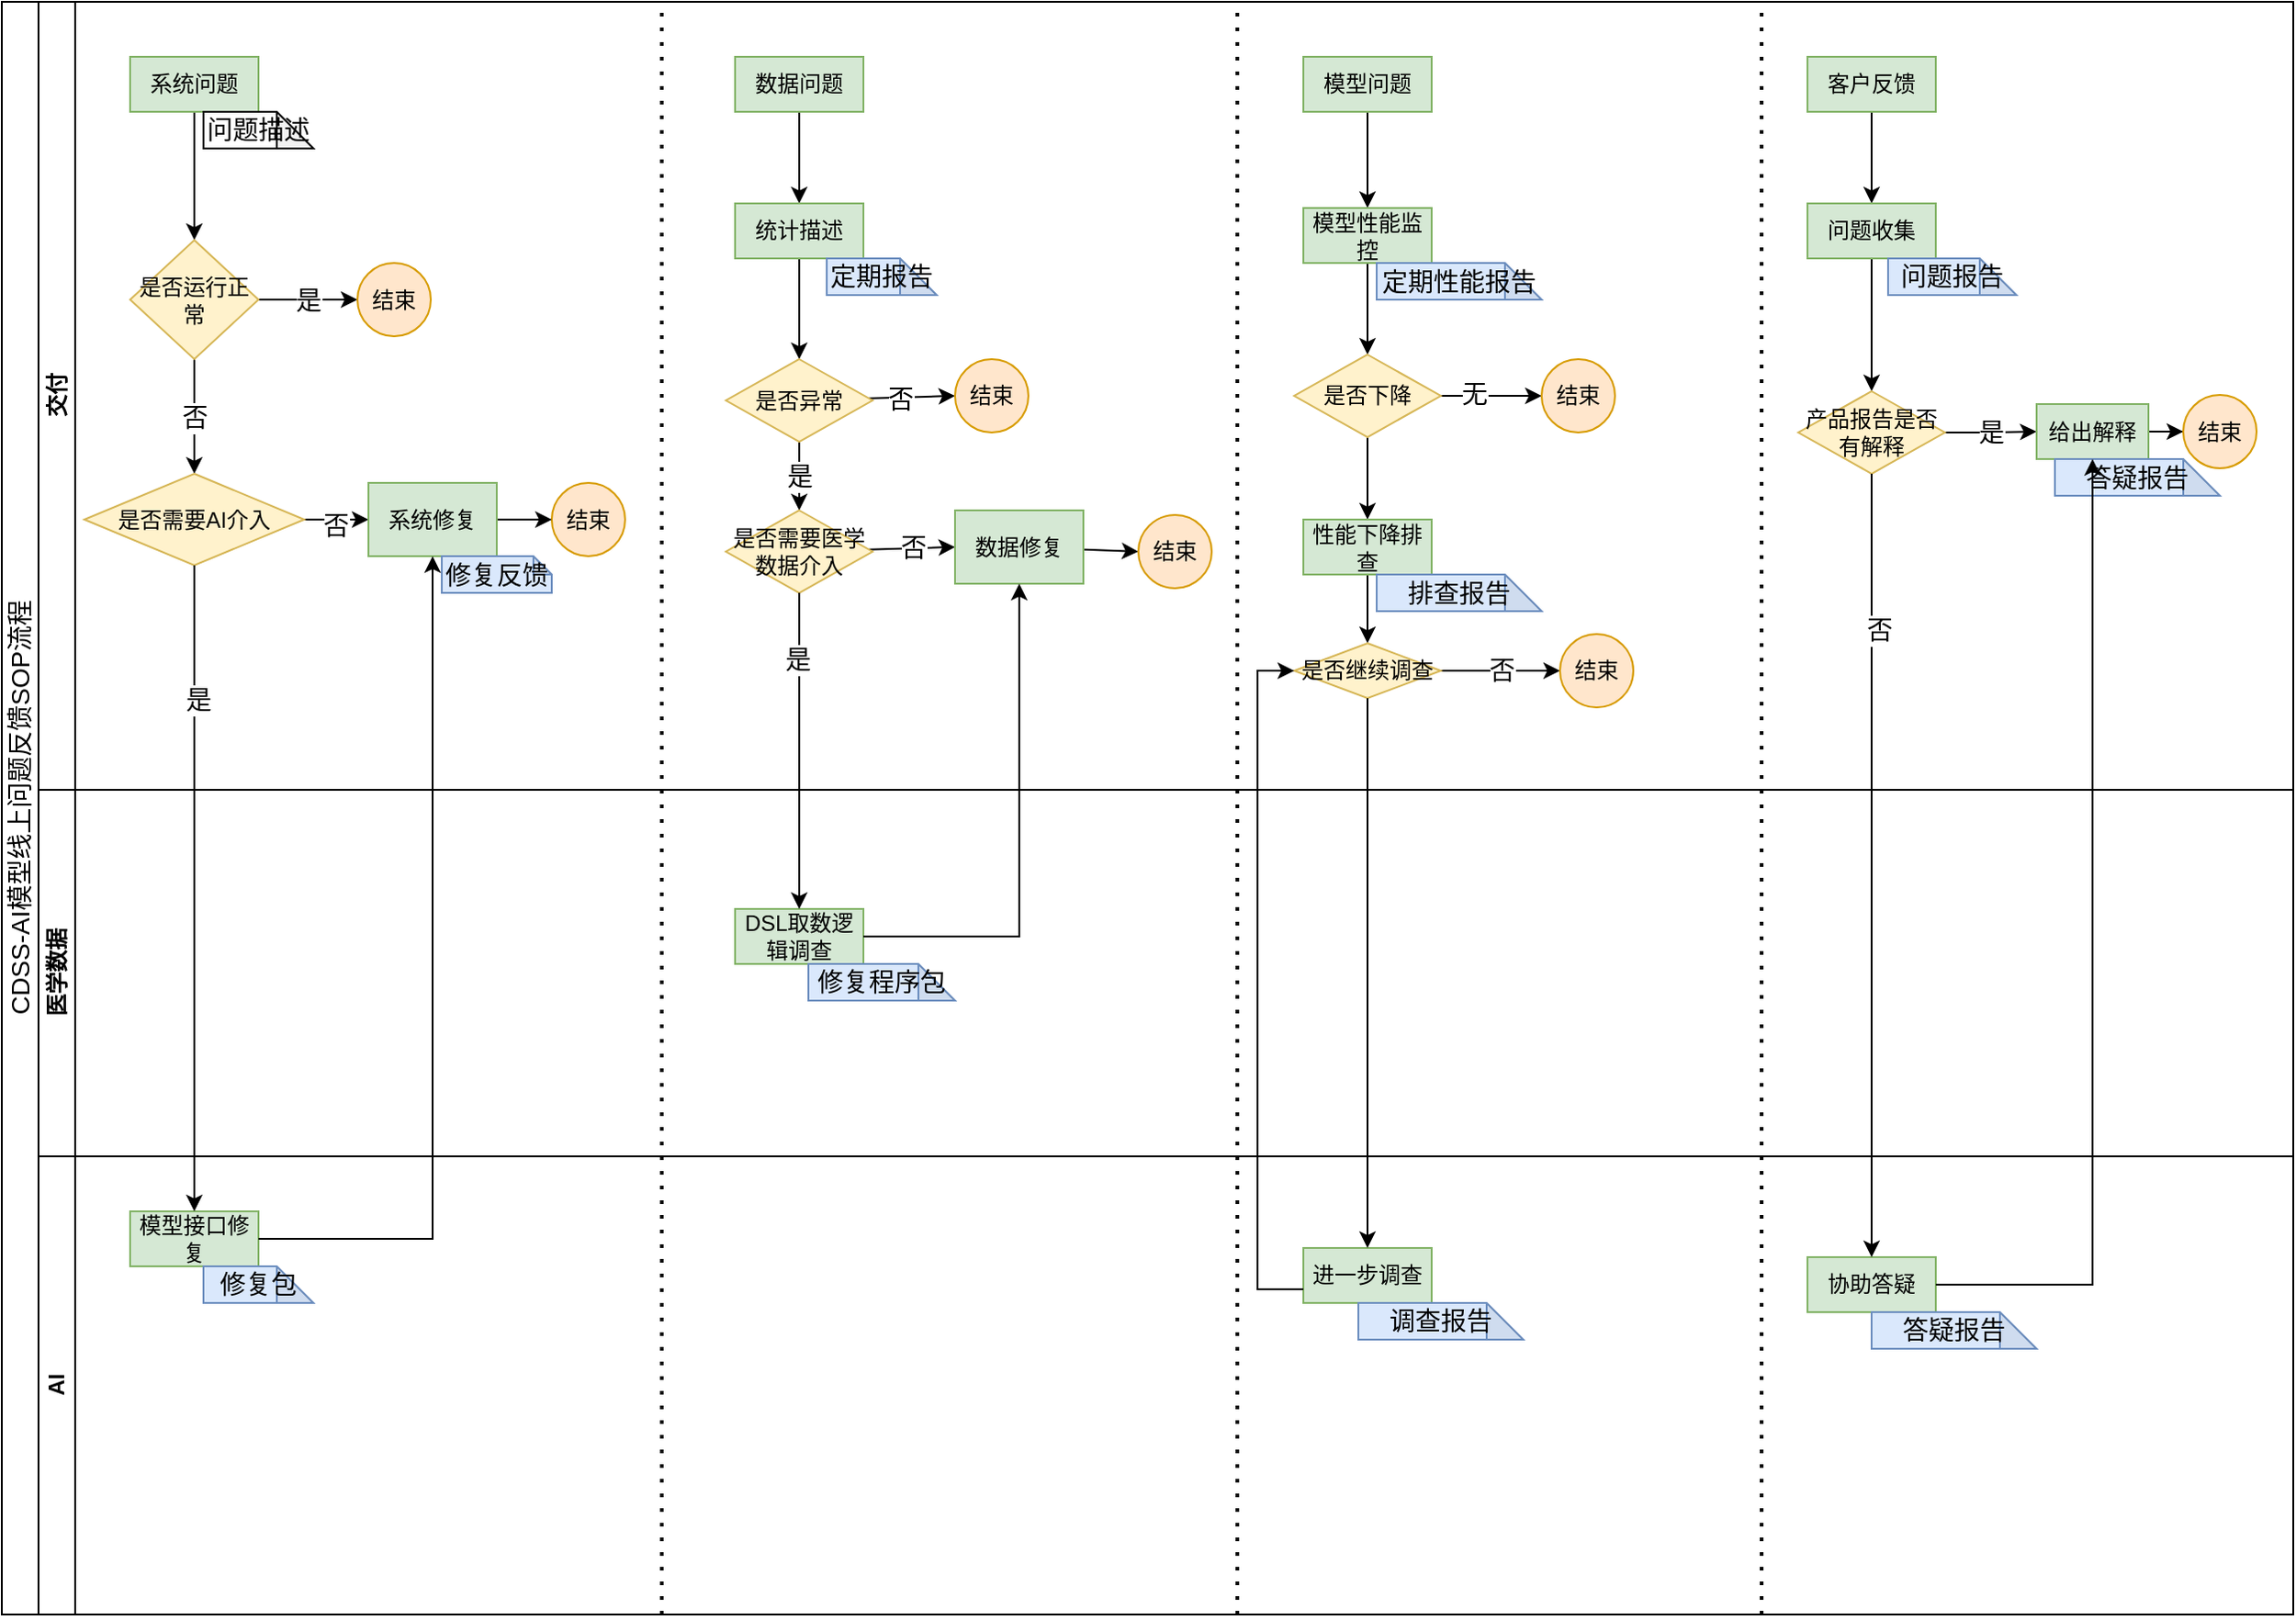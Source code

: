 <mxfile version="15.5.0" type="github">
  <diagram id="prtHgNgQTEPvFCAcTncT" name="Page-1">
    <mxGraphModel dx="1901" dy="1101" grid="1" gridSize="10" guides="1" tooltips="1" connect="1" arrows="1" fold="1" page="1" pageScale="1" pageWidth="827" pageHeight="1169" math="0" shadow="0">
      <root>
        <mxCell id="0" />
        <mxCell id="1" parent="0" />
        <mxCell id="dNxyNK7c78bLwvsdeMH5-19" value="&lt;span style=&quot;font-family: &amp;#34;arial&amp;#34; , sans-serif ; font-weight: 400&quot;&gt;&lt;font style=&quot;font-size: 14px&quot;&gt;CDSS-AI模型线上问题反馈SOP流程&lt;/font&gt;&lt;/span&gt;" style="swimlane;html=1;childLayout=stackLayout;resizeParent=1;resizeParentMax=0;horizontal=0;startSize=20;horizontalStack=0;" parent="1" vertex="1">
          <mxGeometry x="200" y="90" width="1250" height="880" as="geometry">
            <mxRectangle x="200" y="90" width="890" height="400" as="alternateBounds" />
          </mxGeometry>
        </mxCell>
        <mxCell id="dNxyNK7c78bLwvsdeMH5-20" value="交付" style="swimlane;html=1;startSize=20;horizontal=0;" parent="dNxyNK7c78bLwvsdeMH5-19" vertex="1">
          <mxGeometry x="20" width="1230" height="430" as="geometry">
            <mxRectangle x="20" width="1230" height="20" as="alternateBounds" />
          </mxGeometry>
        </mxCell>
        <mxCell id="ynxtPpoTQ_Jm71Z0IVjG-52" style="edgeStyle=orthogonalEdgeStyle;rounded=0;orthogonalLoop=1;jettySize=auto;html=1;fontSize=14;" edge="1" parent="dNxyNK7c78bLwvsdeMH5-20" source="ynxtPpoTQ_Jm71Z0IVjG-40" target="ynxtPpoTQ_Jm71Z0IVjG-48">
          <mxGeometry relative="1" as="geometry" />
        </mxCell>
        <mxCell id="ynxtPpoTQ_Jm71Z0IVjG-40" value="系统问题" style="rounded=0;whiteSpace=wrap;html=1;fontFamily=Helvetica;fontSize=12;align=center;fillColor=#d5e8d4;strokeColor=#82b366;" vertex="1" parent="dNxyNK7c78bLwvsdeMH5-20">
          <mxGeometry x="50" y="30" width="70" height="30" as="geometry" />
        </mxCell>
        <mxCell id="ynxtPpoTQ_Jm71Z0IVjG-75" style="edgeStyle=orthogonalEdgeStyle;rounded=0;orthogonalLoop=1;jettySize=auto;html=1;entryX=0;entryY=0.5;entryDx=0;entryDy=0;fontSize=14;" edge="1" parent="dNxyNK7c78bLwvsdeMH5-20" target="ynxtPpoTQ_Jm71Z0IVjG-74">
          <mxGeometry relative="1" as="geometry">
            <mxPoint x="120" y="135" as="sourcePoint" />
          </mxGeometry>
        </mxCell>
        <mxCell id="ynxtPpoTQ_Jm71Z0IVjG-53" value="是" style="edgeStyle=orthogonalEdgeStyle;rounded=0;orthogonalLoop=1;jettySize=auto;html=1;entryX=0;entryY=0.5;entryDx=0;entryDy=0;fontSize=14;" edge="1" parent="dNxyNK7c78bLwvsdeMH5-20" source="ynxtPpoTQ_Jm71Z0IVjG-48" target="ynxtPpoTQ_Jm71Z0IVjG-50">
          <mxGeometry relative="1" as="geometry" />
        </mxCell>
        <mxCell id="ynxtPpoTQ_Jm71Z0IVjG-87" value="否" style="edgeStyle=orthogonalEdgeStyle;rounded=0;orthogonalLoop=1;jettySize=auto;html=1;entryX=0.5;entryY=0;entryDx=0;entryDy=0;fontSize=14;" edge="1" parent="dNxyNK7c78bLwvsdeMH5-20" source="ynxtPpoTQ_Jm71Z0IVjG-48" target="ynxtPpoTQ_Jm71Z0IVjG-56">
          <mxGeometry relative="1" as="geometry" />
        </mxCell>
        <mxCell id="ynxtPpoTQ_Jm71Z0IVjG-48" value="是否运行正常" style="rhombus;whiteSpace=wrap;html=1;fontFamily=Helvetica;fontSize=12;align=center;fillColor=#fff2cc;strokeColor=#d6b656;" vertex="1" parent="dNxyNK7c78bLwvsdeMH5-20">
          <mxGeometry x="50" y="130" width="70" height="65" as="geometry" />
        </mxCell>
        <mxCell id="ynxtPpoTQ_Jm71Z0IVjG-50" value="结束" style="ellipse;whiteSpace=wrap;html=1;fillColor=#ffe6cc;strokeColor=#d79b00;" vertex="1" parent="dNxyNK7c78bLwvsdeMH5-20">
          <mxGeometry x="174" y="142.5" width="40" height="40" as="geometry" />
        </mxCell>
        <mxCell id="ynxtPpoTQ_Jm71Z0IVjG-67" style="edgeStyle=orthogonalEdgeStyle;rounded=0;orthogonalLoop=1;jettySize=auto;html=1;entryX=0;entryY=0.5;entryDx=0;entryDy=0;fontSize=14;" edge="1" parent="dNxyNK7c78bLwvsdeMH5-20" source="ynxtPpoTQ_Jm71Z0IVjG-56" target="ynxtPpoTQ_Jm71Z0IVjG-66">
          <mxGeometry relative="1" as="geometry" />
        </mxCell>
        <mxCell id="ynxtPpoTQ_Jm71Z0IVjG-91" value="否" style="edgeLabel;html=1;align=center;verticalAlign=middle;resizable=0;points=[];fontSize=14;" vertex="1" connectable="0" parent="ynxtPpoTQ_Jm71Z0IVjG-67">
          <mxGeometry x="0.2" y="-2" relative="1" as="geometry">
            <mxPoint y="1" as="offset" />
          </mxGeometry>
        </mxCell>
        <mxCell id="ynxtPpoTQ_Jm71Z0IVjG-56" value="是否需要AI介入" style="rhombus;whiteSpace=wrap;html=1;fontFamily=Helvetica;fontSize=12;align=center;fillColor=#fff2cc;strokeColor=#d6b656;" vertex="1" parent="dNxyNK7c78bLwvsdeMH5-20">
          <mxGeometry x="25" y="257.5" width="120" height="50" as="geometry" />
        </mxCell>
        <mxCell id="ynxtPpoTQ_Jm71Z0IVjG-61" value="结束" style="ellipse;whiteSpace=wrap;html=1;fillColor=#ffe6cc;strokeColor=#d79b00;" vertex="1" parent="dNxyNK7c78bLwvsdeMH5-20">
          <mxGeometry x="280" y="262.5" width="40" height="40" as="geometry" />
        </mxCell>
        <mxCell id="ynxtPpoTQ_Jm71Z0IVjG-68" style="edgeStyle=orthogonalEdgeStyle;rounded=0;orthogonalLoop=1;jettySize=auto;html=1;fontSize=14;" edge="1" parent="dNxyNK7c78bLwvsdeMH5-20" source="ynxtPpoTQ_Jm71Z0IVjG-66" target="ynxtPpoTQ_Jm71Z0IVjG-61">
          <mxGeometry relative="1" as="geometry" />
        </mxCell>
        <mxCell id="ynxtPpoTQ_Jm71Z0IVjG-66" value="系统修复" style="rounded=0;whiteSpace=wrap;html=1;fontFamily=Helvetica;fontSize=12;align=center;fillColor=#d5e8d4;strokeColor=#82b366;" vertex="1" parent="dNxyNK7c78bLwvsdeMH5-20">
          <mxGeometry x="180" y="262.5" width="70" height="40" as="geometry" />
        </mxCell>
        <mxCell id="ynxtPpoTQ_Jm71Z0IVjG-71" value="问题描述" style="shape=note;whiteSpace=wrap;html=1;backgroundOutline=1;darkOpacity=0.05;fontSize=14;" vertex="1" parent="dNxyNK7c78bLwvsdeMH5-20">
          <mxGeometry x="90" y="60" width="60" height="20" as="geometry" />
        </mxCell>
        <mxCell id="ynxtPpoTQ_Jm71Z0IVjG-73" value="修复反馈" style="shape=note;whiteSpace=wrap;html=1;backgroundOutline=1;darkOpacity=0.05;fontSize=14;size=10;fillColor=#dae8fc;strokeColor=#6c8ebf;" vertex="1" parent="dNxyNK7c78bLwvsdeMH5-20">
          <mxGeometry x="220" y="302.5" width="60" height="20" as="geometry" />
        </mxCell>
        <mxCell id="ynxtPpoTQ_Jm71Z0IVjG-78" style="edgeStyle=orthogonalEdgeStyle;rounded=0;orthogonalLoop=1;jettySize=auto;html=1;entryX=0;entryY=0.5;entryDx=0;entryDy=0;fontSize=14;" edge="1" parent="dNxyNK7c78bLwvsdeMH5-20" target="ynxtPpoTQ_Jm71Z0IVjG-77">
          <mxGeometry relative="1" as="geometry">
            <mxPoint x="250" y="135" as="sourcePoint" />
          </mxGeometry>
        </mxCell>
        <mxCell id="ynxtPpoTQ_Jm71Z0IVjG-98" style="edgeStyle=none;rounded=0;orthogonalLoop=1;jettySize=auto;html=1;exitX=0.5;exitY=1;exitDx=0;exitDy=0;fontSize=14;" edge="1" parent="dNxyNK7c78bLwvsdeMH5-20" source="ynxtPpoTQ_Jm71Z0IVjG-93" target="ynxtPpoTQ_Jm71Z0IVjG-96">
          <mxGeometry relative="1" as="geometry" />
        </mxCell>
        <mxCell id="ynxtPpoTQ_Jm71Z0IVjG-93" value="数据问题" style="rounded=0;whiteSpace=wrap;html=1;fontFamily=Helvetica;fontSize=12;align=center;fillColor=#d5e8d4;strokeColor=#82b366;" vertex="1" parent="dNxyNK7c78bLwvsdeMH5-20">
          <mxGeometry x="380" y="30" width="70" height="30" as="geometry" />
        </mxCell>
        <mxCell id="ynxtPpoTQ_Jm71Z0IVjG-94" value="" style="endArrow=none;dashed=1;html=1;dashPattern=1 3;strokeWidth=2;rounded=0;fontSize=14;" edge="1" parent="dNxyNK7c78bLwvsdeMH5-20">
          <mxGeometry width="50" height="50" relative="1" as="geometry">
            <mxPoint x="340" y="880" as="sourcePoint" />
            <mxPoint x="340" as="targetPoint" />
          </mxGeometry>
        </mxCell>
        <mxCell id="ynxtPpoTQ_Jm71Z0IVjG-99" style="edgeStyle=none;rounded=0;orthogonalLoop=1;jettySize=auto;html=1;fontSize=14;" edge="1" parent="dNxyNK7c78bLwvsdeMH5-20" source="ynxtPpoTQ_Jm71Z0IVjG-96" target="ynxtPpoTQ_Jm71Z0IVjG-85">
          <mxGeometry relative="1" as="geometry" />
        </mxCell>
        <mxCell id="ynxtPpoTQ_Jm71Z0IVjG-96" value="统计描述" style="rounded=0;whiteSpace=wrap;html=1;fontFamily=Helvetica;fontSize=12;align=center;fillColor=#d5e8d4;strokeColor=#82b366;" vertex="1" parent="dNxyNK7c78bLwvsdeMH5-20">
          <mxGeometry x="380" y="110" width="70" height="30" as="geometry" />
        </mxCell>
        <mxCell id="ynxtPpoTQ_Jm71Z0IVjG-97" value="定期报告" style="shape=note;whiteSpace=wrap;html=1;backgroundOutline=1;darkOpacity=0.05;fontSize=14;fillColor=#dae8fc;strokeColor=#6c8ebf;" vertex="1" parent="dNxyNK7c78bLwvsdeMH5-20">
          <mxGeometry x="430" y="140" width="60" height="20" as="geometry" />
        </mxCell>
        <mxCell id="ynxtPpoTQ_Jm71Z0IVjG-102" style="edgeStyle=none;rounded=0;orthogonalLoop=1;jettySize=auto;html=1;entryX=0;entryY=0.5;entryDx=0;entryDy=0;fontSize=14;" edge="1" parent="dNxyNK7c78bLwvsdeMH5-20" source="ynxtPpoTQ_Jm71Z0IVjG-85" target="ynxtPpoTQ_Jm71Z0IVjG-101">
          <mxGeometry relative="1" as="geometry" />
        </mxCell>
        <mxCell id="ynxtPpoTQ_Jm71Z0IVjG-107" value="否" style="edgeLabel;html=1;align=center;verticalAlign=middle;resizable=0;points=[];fontSize=14;" vertex="1" connectable="0" parent="ynxtPpoTQ_Jm71Z0IVjG-102">
          <mxGeometry x="-0.278" y="-1" relative="1" as="geometry">
            <mxPoint as="offset" />
          </mxGeometry>
        </mxCell>
        <mxCell id="ynxtPpoTQ_Jm71Z0IVjG-104" value="是" style="edgeStyle=none;rounded=0;orthogonalLoop=1;jettySize=auto;html=1;fontSize=14;" edge="1" parent="dNxyNK7c78bLwvsdeMH5-20" source="ynxtPpoTQ_Jm71Z0IVjG-85" target="ynxtPpoTQ_Jm71Z0IVjG-103">
          <mxGeometry relative="1" as="geometry" />
        </mxCell>
        <mxCell id="ynxtPpoTQ_Jm71Z0IVjG-85" value="是否异常" style="rhombus;whiteSpace=wrap;html=1;fontFamily=Helvetica;fontSize=12;align=center;fillColor=#fff2cc;strokeColor=#d6b656;" vertex="1" parent="dNxyNK7c78bLwvsdeMH5-20">
          <mxGeometry x="375" y="195" width="80" height="45" as="geometry" />
        </mxCell>
        <mxCell id="ynxtPpoTQ_Jm71Z0IVjG-101" value="结束" style="ellipse;whiteSpace=wrap;html=1;fillColor=#ffe6cc;strokeColor=#d79b00;" vertex="1" parent="dNxyNK7c78bLwvsdeMH5-20">
          <mxGeometry x="500" y="195" width="40" height="40" as="geometry" />
        </mxCell>
        <mxCell id="ynxtPpoTQ_Jm71Z0IVjG-106" value="否" style="edgeStyle=none;rounded=0;orthogonalLoop=1;jettySize=auto;html=1;entryX=0;entryY=0.5;entryDx=0;entryDy=0;fontSize=14;" edge="1" parent="dNxyNK7c78bLwvsdeMH5-20" source="ynxtPpoTQ_Jm71Z0IVjG-103" target="ynxtPpoTQ_Jm71Z0IVjG-105">
          <mxGeometry relative="1" as="geometry" />
        </mxCell>
        <mxCell id="ynxtPpoTQ_Jm71Z0IVjG-103" value="是否需要医学数据介入" style="rhombus;whiteSpace=wrap;html=1;fontFamily=Helvetica;fontSize=12;align=center;fillColor=#fff2cc;strokeColor=#d6b656;" vertex="1" parent="dNxyNK7c78bLwvsdeMH5-20">
          <mxGeometry x="375" y="277.5" width="80" height="45" as="geometry" />
        </mxCell>
        <mxCell id="ynxtPpoTQ_Jm71Z0IVjG-109" style="edgeStyle=none;rounded=0;orthogonalLoop=1;jettySize=auto;html=1;entryX=0;entryY=0.5;entryDx=0;entryDy=0;fontSize=14;" edge="1" parent="dNxyNK7c78bLwvsdeMH5-20" source="ynxtPpoTQ_Jm71Z0IVjG-105" target="ynxtPpoTQ_Jm71Z0IVjG-108">
          <mxGeometry relative="1" as="geometry" />
        </mxCell>
        <mxCell id="ynxtPpoTQ_Jm71Z0IVjG-105" value="数据修复" style="rounded=0;whiteSpace=wrap;html=1;fontFamily=Helvetica;fontSize=12;align=center;fillColor=#d5e8d4;strokeColor=#82b366;" vertex="1" parent="dNxyNK7c78bLwvsdeMH5-20">
          <mxGeometry x="500" y="277.5" width="70" height="40" as="geometry" />
        </mxCell>
        <mxCell id="ynxtPpoTQ_Jm71Z0IVjG-108" value="结束" style="ellipse;whiteSpace=wrap;html=1;fillColor=#ffe6cc;strokeColor=#d79b00;" vertex="1" parent="dNxyNK7c78bLwvsdeMH5-20">
          <mxGeometry x="600" y="280" width="40" height="40" as="geometry" />
        </mxCell>
        <mxCell id="ynxtPpoTQ_Jm71Z0IVjG-149" value="" style="endArrow=none;dashed=1;html=1;dashPattern=1 3;strokeWidth=2;rounded=0;fontSize=14;" edge="1" parent="dNxyNK7c78bLwvsdeMH5-20">
          <mxGeometry width="50" height="50" relative="1" as="geometry">
            <mxPoint x="654" y="880" as="sourcePoint" />
            <mxPoint x="654" as="targetPoint" />
          </mxGeometry>
        </mxCell>
        <mxCell id="ynxtPpoTQ_Jm71Z0IVjG-156" style="edgeStyle=orthogonalEdgeStyle;rounded=0;orthogonalLoop=1;jettySize=auto;html=1;fontSize=14;" edge="1" parent="dNxyNK7c78bLwvsdeMH5-20" source="ynxtPpoTQ_Jm71Z0IVjG-152" target="ynxtPpoTQ_Jm71Z0IVjG-153">
          <mxGeometry relative="1" as="geometry" />
        </mxCell>
        <mxCell id="ynxtPpoTQ_Jm71Z0IVjG-152" value="模型问题" style="rounded=0;whiteSpace=wrap;html=1;fontFamily=Helvetica;fontSize=12;align=center;fillColor=#d5e8d4;strokeColor=#82b366;" vertex="1" parent="dNxyNK7c78bLwvsdeMH5-20">
          <mxGeometry x="690" y="30" width="70" height="30" as="geometry" />
        </mxCell>
        <mxCell id="ynxtPpoTQ_Jm71Z0IVjG-175" style="edgeStyle=orthogonalEdgeStyle;rounded=0;orthogonalLoop=1;jettySize=auto;html=1;fontSize=14;" edge="1" parent="dNxyNK7c78bLwvsdeMH5-20" source="ynxtPpoTQ_Jm71Z0IVjG-80" target="ynxtPpoTQ_Jm71Z0IVjG-173">
          <mxGeometry relative="1" as="geometry" />
        </mxCell>
        <mxCell id="ynxtPpoTQ_Jm71Z0IVjG-80" value="客户反馈" style="rounded=0;whiteSpace=wrap;html=1;fontFamily=Helvetica;fontSize=12;align=center;fillColor=#d5e8d4;strokeColor=#82b366;" vertex="1" parent="dNxyNK7c78bLwvsdeMH5-20">
          <mxGeometry x="965" y="30" width="70" height="30" as="geometry" />
        </mxCell>
        <mxCell id="ynxtPpoTQ_Jm71Z0IVjG-157" style="edgeStyle=orthogonalEdgeStyle;rounded=0;orthogonalLoop=1;jettySize=auto;html=1;fontSize=14;" edge="1" parent="dNxyNK7c78bLwvsdeMH5-20" source="ynxtPpoTQ_Jm71Z0IVjG-153" target="ynxtPpoTQ_Jm71Z0IVjG-155">
          <mxGeometry relative="1" as="geometry" />
        </mxCell>
        <mxCell id="ynxtPpoTQ_Jm71Z0IVjG-153" value="模型性能监控" style="rounded=0;whiteSpace=wrap;html=1;fontFamily=Helvetica;fontSize=12;align=center;fillColor=#d5e8d4;strokeColor=#82b366;" vertex="1" parent="dNxyNK7c78bLwvsdeMH5-20">
          <mxGeometry x="690" y="112.5" width="70" height="30" as="geometry" />
        </mxCell>
        <mxCell id="ynxtPpoTQ_Jm71Z0IVjG-154" value="定期性能报告" style="shape=note;whiteSpace=wrap;html=1;backgroundOutline=1;darkOpacity=0.05;fontSize=14;fillColor=#dae8fc;strokeColor=#6c8ebf;" vertex="1" parent="dNxyNK7c78bLwvsdeMH5-20">
          <mxGeometry x="730" y="142.5" width="90" height="20" as="geometry" />
        </mxCell>
        <mxCell id="ynxtPpoTQ_Jm71Z0IVjG-159" style="edgeStyle=orthogonalEdgeStyle;rounded=0;orthogonalLoop=1;jettySize=auto;html=1;entryX=0;entryY=0.5;entryDx=0;entryDy=0;fontSize=14;" edge="1" parent="dNxyNK7c78bLwvsdeMH5-20" source="ynxtPpoTQ_Jm71Z0IVjG-155" target="ynxtPpoTQ_Jm71Z0IVjG-158">
          <mxGeometry relative="1" as="geometry" />
        </mxCell>
        <mxCell id="ynxtPpoTQ_Jm71Z0IVjG-160" value="无" style="edgeLabel;html=1;align=center;verticalAlign=middle;resizable=0;points=[];fontSize=14;" vertex="1" connectable="0" parent="ynxtPpoTQ_Jm71Z0IVjG-159">
          <mxGeometry x="-0.345" y="1" relative="1" as="geometry">
            <mxPoint as="offset" />
          </mxGeometry>
        </mxCell>
        <mxCell id="ynxtPpoTQ_Jm71Z0IVjG-162" style="edgeStyle=orthogonalEdgeStyle;rounded=0;orthogonalLoop=1;jettySize=auto;html=1;fontSize=14;" edge="1" parent="dNxyNK7c78bLwvsdeMH5-20" source="ynxtPpoTQ_Jm71Z0IVjG-155" target="ynxtPpoTQ_Jm71Z0IVjG-161">
          <mxGeometry relative="1" as="geometry" />
        </mxCell>
        <mxCell id="ynxtPpoTQ_Jm71Z0IVjG-155" value="是否下降" style="rhombus;whiteSpace=wrap;html=1;fontFamily=Helvetica;fontSize=12;align=center;fillColor=#fff2cc;strokeColor=#d6b656;" vertex="1" parent="dNxyNK7c78bLwvsdeMH5-20">
          <mxGeometry x="685" y="192.5" width="80" height="45" as="geometry" />
        </mxCell>
        <mxCell id="ynxtPpoTQ_Jm71Z0IVjG-158" value="结束" style="ellipse;whiteSpace=wrap;html=1;fillColor=#ffe6cc;strokeColor=#d79b00;" vertex="1" parent="dNxyNK7c78bLwvsdeMH5-20">
          <mxGeometry x="820" y="195" width="40" height="40" as="geometry" />
        </mxCell>
        <mxCell id="ynxtPpoTQ_Jm71Z0IVjG-167" value="" style="edgeStyle=orthogonalEdgeStyle;rounded=0;orthogonalLoop=1;jettySize=auto;html=1;fontSize=14;" edge="1" parent="dNxyNK7c78bLwvsdeMH5-20" source="ynxtPpoTQ_Jm71Z0IVjG-161" target="ynxtPpoTQ_Jm71Z0IVjG-164">
          <mxGeometry relative="1" as="geometry" />
        </mxCell>
        <mxCell id="ynxtPpoTQ_Jm71Z0IVjG-161" value="性能下降排查" style="rounded=0;whiteSpace=wrap;html=1;fontFamily=Helvetica;fontSize=12;align=center;fillColor=#d5e8d4;strokeColor=#82b366;" vertex="1" parent="dNxyNK7c78bLwvsdeMH5-20">
          <mxGeometry x="690" y="282.5" width="70" height="30" as="geometry" />
        </mxCell>
        <mxCell id="ynxtPpoTQ_Jm71Z0IVjG-163" value="排查报告" style="shape=note;whiteSpace=wrap;html=1;backgroundOutline=1;darkOpacity=0.05;fontSize=14;fillColor=#dae8fc;strokeColor=#6c8ebf;" vertex="1" parent="dNxyNK7c78bLwvsdeMH5-20">
          <mxGeometry x="730" y="312.5" width="90" height="20" as="geometry" />
        </mxCell>
        <mxCell id="ynxtPpoTQ_Jm71Z0IVjG-166" value="否" style="edgeStyle=orthogonalEdgeStyle;rounded=0;orthogonalLoop=1;jettySize=auto;html=1;fontSize=14;" edge="1" parent="dNxyNK7c78bLwvsdeMH5-20" source="ynxtPpoTQ_Jm71Z0IVjG-164" target="ynxtPpoTQ_Jm71Z0IVjG-165">
          <mxGeometry relative="1" as="geometry">
            <Array as="points">
              <mxPoint x="800" y="365" />
              <mxPoint x="800" y="365" />
            </Array>
          </mxGeometry>
        </mxCell>
        <mxCell id="ynxtPpoTQ_Jm71Z0IVjG-164" value="是否继续调查" style="rhombus;whiteSpace=wrap;html=1;fontFamily=Helvetica;fontSize=12;align=center;fillColor=#fff2cc;strokeColor=#d6b656;" vertex="1" parent="dNxyNK7c78bLwvsdeMH5-20">
          <mxGeometry x="685" y="350" width="80" height="30" as="geometry" />
        </mxCell>
        <mxCell id="ynxtPpoTQ_Jm71Z0IVjG-165" value="结束" style="ellipse;whiteSpace=wrap;html=1;fillColor=#ffe6cc;strokeColor=#d79b00;" vertex="1" parent="dNxyNK7c78bLwvsdeMH5-20">
          <mxGeometry x="830" y="345" width="40" height="40" as="geometry" />
        </mxCell>
        <mxCell id="ynxtPpoTQ_Jm71Z0IVjG-172" value="" style="endArrow=none;dashed=1;html=1;dashPattern=1 3;strokeWidth=2;rounded=0;fontSize=14;" edge="1" parent="dNxyNK7c78bLwvsdeMH5-20">
          <mxGeometry width="50" height="50" relative="1" as="geometry">
            <mxPoint x="940" y="880" as="sourcePoint" />
            <mxPoint x="940" as="targetPoint" />
          </mxGeometry>
        </mxCell>
        <mxCell id="ynxtPpoTQ_Jm71Z0IVjG-177" style="edgeStyle=orthogonalEdgeStyle;rounded=0;orthogonalLoop=1;jettySize=auto;html=1;fontSize=14;" edge="1" parent="dNxyNK7c78bLwvsdeMH5-20" source="ynxtPpoTQ_Jm71Z0IVjG-173" target="ynxtPpoTQ_Jm71Z0IVjG-176">
          <mxGeometry relative="1" as="geometry" />
        </mxCell>
        <mxCell id="ynxtPpoTQ_Jm71Z0IVjG-173" value="问题收集" style="rounded=0;whiteSpace=wrap;html=1;fontFamily=Helvetica;fontSize=12;align=center;fillColor=#d5e8d4;strokeColor=#82b366;" vertex="1" parent="dNxyNK7c78bLwvsdeMH5-20">
          <mxGeometry x="965" y="110" width="70" height="30" as="geometry" />
        </mxCell>
        <mxCell id="ynxtPpoTQ_Jm71Z0IVjG-174" value="问题报告" style="shape=note;whiteSpace=wrap;html=1;backgroundOutline=1;darkOpacity=0.05;fontSize=14;fillColor=#dae8fc;strokeColor=#6c8ebf;" vertex="1" parent="dNxyNK7c78bLwvsdeMH5-20">
          <mxGeometry x="1009" y="140" width="70" height="20" as="geometry" />
        </mxCell>
        <mxCell id="ynxtPpoTQ_Jm71Z0IVjG-181" value="是" style="edgeStyle=orthogonalEdgeStyle;rounded=0;orthogonalLoop=1;jettySize=auto;html=1;entryX=0;entryY=0.5;entryDx=0;entryDy=0;fontSize=14;" edge="1" parent="dNxyNK7c78bLwvsdeMH5-20" source="ynxtPpoTQ_Jm71Z0IVjG-176" target="ynxtPpoTQ_Jm71Z0IVjG-179">
          <mxGeometry relative="1" as="geometry" />
        </mxCell>
        <mxCell id="ynxtPpoTQ_Jm71Z0IVjG-176" value="产品报告是否有解释" style="rhombus;whiteSpace=wrap;html=1;fontFamily=Helvetica;fontSize=12;align=center;fillColor=#fff2cc;strokeColor=#d6b656;" vertex="1" parent="dNxyNK7c78bLwvsdeMH5-20">
          <mxGeometry x="960" y="212.5" width="80" height="45" as="geometry" />
        </mxCell>
        <mxCell id="ynxtPpoTQ_Jm71Z0IVjG-182" style="edgeStyle=orthogonalEdgeStyle;rounded=0;orthogonalLoop=1;jettySize=auto;html=1;fontSize=14;" edge="1" parent="dNxyNK7c78bLwvsdeMH5-20" source="ynxtPpoTQ_Jm71Z0IVjG-179" target="ynxtPpoTQ_Jm71Z0IVjG-180">
          <mxGeometry relative="1" as="geometry" />
        </mxCell>
        <mxCell id="ynxtPpoTQ_Jm71Z0IVjG-179" value="给出解释" style="rounded=0;whiteSpace=wrap;html=1;fontFamily=Helvetica;fontSize=12;align=center;fillColor=#d5e8d4;strokeColor=#82b366;" vertex="1" parent="dNxyNK7c78bLwvsdeMH5-20">
          <mxGeometry x="1090" y="219.5" width="61" height="30" as="geometry" />
        </mxCell>
        <mxCell id="ynxtPpoTQ_Jm71Z0IVjG-180" value="结束" style="ellipse;whiteSpace=wrap;html=1;fillColor=#ffe6cc;strokeColor=#d79b00;" vertex="1" parent="dNxyNK7c78bLwvsdeMH5-20">
          <mxGeometry x="1170" y="214.5" width="40" height="40" as="geometry" />
        </mxCell>
        <mxCell id="ynxtPpoTQ_Jm71Z0IVjG-194" value="答疑报告" style="shape=note;whiteSpace=wrap;html=1;backgroundOutline=1;darkOpacity=0.05;fontSize=14;fillColor=#dae8fc;strokeColor=#6c8ebf;" vertex="1" parent="dNxyNK7c78bLwvsdeMH5-20">
          <mxGeometry x="1100" y="249.5" width="90" height="20" as="geometry" />
        </mxCell>
        <mxCell id="dNxyNK7c78bLwvsdeMH5-21" value="医学数据" style="swimlane;html=1;startSize=20;horizontal=0;" parent="dNxyNK7c78bLwvsdeMH5-19" vertex="1">
          <mxGeometry x="20" y="430" width="1230" height="200" as="geometry">
            <mxRectangle x="20" y="20" width="1230" height="20" as="alternateBounds" />
          </mxGeometry>
        </mxCell>
        <mxCell id="ynxtPpoTQ_Jm71Z0IVjG-143" value="DSL取数逻辑调查" style="rounded=0;whiteSpace=wrap;html=1;fontFamily=Helvetica;fontSize=12;align=center;fillColor=#d5e8d4;strokeColor=#82b366;" vertex="1" parent="dNxyNK7c78bLwvsdeMH5-21">
          <mxGeometry x="380" y="65" width="70" height="30" as="geometry" />
        </mxCell>
        <mxCell id="ynxtPpoTQ_Jm71Z0IVjG-148" value="修复程序包" style="shape=note;whiteSpace=wrap;html=1;backgroundOutline=1;darkOpacity=0.05;fontSize=14;fillColor=#dae8fc;strokeColor=#6c8ebf;" vertex="1" parent="dNxyNK7c78bLwvsdeMH5-21">
          <mxGeometry x="420" y="95" width="80" height="20" as="geometry" />
        </mxCell>
        <mxCell id="dNxyNK7c78bLwvsdeMH5-22" value="AI" style="swimlane;html=1;startSize=20;horizontal=0;" parent="dNxyNK7c78bLwvsdeMH5-19" vertex="1">
          <mxGeometry x="20" y="630" width="1230" height="250" as="geometry">
            <mxRectangle x="20" y="40" width="1230" height="20" as="alternateBounds" />
          </mxGeometry>
        </mxCell>
        <mxCell id="ynxtPpoTQ_Jm71Z0IVjG-63" value="模型接口修复" style="rounded=0;whiteSpace=wrap;html=1;fontFamily=Helvetica;fontSize=12;align=center;fillColor=#d5e8d4;strokeColor=#82b366;" vertex="1" parent="dNxyNK7c78bLwvsdeMH5-22">
          <mxGeometry x="50" y="30" width="70" height="30" as="geometry" />
        </mxCell>
        <mxCell id="ynxtPpoTQ_Jm71Z0IVjG-72" value="修复包" style="shape=note;whiteSpace=wrap;html=1;backgroundOutline=1;darkOpacity=0.05;fontSize=14;fillColor=#dae8fc;strokeColor=#6c8ebf;" vertex="1" parent="dNxyNK7c78bLwvsdeMH5-22">
          <mxGeometry x="90" y="60" width="60" height="20" as="geometry" />
        </mxCell>
        <mxCell id="ynxtPpoTQ_Jm71Z0IVjG-168" value="进一步调查" style="rounded=0;whiteSpace=wrap;html=1;fontFamily=Helvetica;fontSize=12;align=center;fillColor=#d5e8d4;strokeColor=#82b366;" vertex="1" parent="dNxyNK7c78bLwvsdeMH5-22">
          <mxGeometry x="690" y="50" width="70" height="30" as="geometry" />
        </mxCell>
        <mxCell id="ynxtPpoTQ_Jm71Z0IVjG-170" value="调查报告" style="shape=note;whiteSpace=wrap;html=1;backgroundOutline=1;darkOpacity=0.05;fontSize=14;fillColor=#dae8fc;strokeColor=#6c8ebf;" vertex="1" parent="dNxyNK7c78bLwvsdeMH5-22">
          <mxGeometry x="720" y="80" width="90" height="20" as="geometry" />
        </mxCell>
        <mxCell id="ynxtPpoTQ_Jm71Z0IVjG-183" value="协助答疑" style="rounded=0;whiteSpace=wrap;html=1;fontFamily=Helvetica;fontSize=12;align=center;fillColor=#d5e8d4;strokeColor=#82b366;" vertex="1" parent="dNxyNK7c78bLwvsdeMH5-22">
          <mxGeometry x="965" y="55" width="70" height="30" as="geometry" />
        </mxCell>
        <mxCell id="ynxtPpoTQ_Jm71Z0IVjG-193" value="答疑报告" style="shape=note;whiteSpace=wrap;html=1;backgroundOutline=1;darkOpacity=0.05;fontSize=14;fillColor=#dae8fc;strokeColor=#6c8ebf;" vertex="1" parent="dNxyNK7c78bLwvsdeMH5-22">
          <mxGeometry x="1000" y="85" width="90" height="20" as="geometry" />
        </mxCell>
        <mxCell id="ynxtPpoTQ_Jm71Z0IVjG-88" style="edgeStyle=orthogonalEdgeStyle;rounded=0;orthogonalLoop=1;jettySize=auto;html=1;fontSize=14;" edge="1" parent="dNxyNK7c78bLwvsdeMH5-19" source="ynxtPpoTQ_Jm71Z0IVjG-56" target="ynxtPpoTQ_Jm71Z0IVjG-63">
          <mxGeometry relative="1" as="geometry" />
        </mxCell>
        <mxCell id="ynxtPpoTQ_Jm71Z0IVjG-90" value="是" style="edgeLabel;html=1;align=center;verticalAlign=middle;resizable=0;points=[];fontSize=14;" vertex="1" connectable="0" parent="ynxtPpoTQ_Jm71Z0IVjG-88">
          <mxGeometry x="-0.589" y="2" relative="1" as="geometry">
            <mxPoint y="1" as="offset" />
          </mxGeometry>
        </mxCell>
        <mxCell id="ynxtPpoTQ_Jm71Z0IVjG-92" style="edgeStyle=orthogonalEdgeStyle;rounded=0;orthogonalLoop=1;jettySize=auto;html=1;entryX=0.5;entryY=1;entryDx=0;entryDy=0;fontSize=14;" edge="1" parent="dNxyNK7c78bLwvsdeMH5-19" source="ynxtPpoTQ_Jm71Z0IVjG-63" target="ynxtPpoTQ_Jm71Z0IVjG-66">
          <mxGeometry relative="1" as="geometry" />
        </mxCell>
        <mxCell id="ynxtPpoTQ_Jm71Z0IVjG-144" style="edgeStyle=none;rounded=0;orthogonalLoop=1;jettySize=auto;html=1;fontSize=14;" edge="1" parent="dNxyNK7c78bLwvsdeMH5-19" source="ynxtPpoTQ_Jm71Z0IVjG-103" target="ynxtPpoTQ_Jm71Z0IVjG-143">
          <mxGeometry relative="1" as="geometry">
            <mxPoint x="430" y="420" as="targetPoint" />
          </mxGeometry>
        </mxCell>
        <mxCell id="ynxtPpoTQ_Jm71Z0IVjG-147" value="是" style="edgeLabel;html=1;align=center;verticalAlign=middle;resizable=0;points=[];fontSize=14;" vertex="1" connectable="0" parent="ynxtPpoTQ_Jm71Z0IVjG-144">
          <mxGeometry x="-0.577" y="-1" relative="1" as="geometry">
            <mxPoint as="offset" />
          </mxGeometry>
        </mxCell>
        <mxCell id="ynxtPpoTQ_Jm71Z0IVjG-146" style="edgeStyle=orthogonalEdgeStyle;rounded=0;orthogonalLoop=1;jettySize=auto;html=1;entryX=0.5;entryY=1;entryDx=0;entryDy=0;fontSize=14;" edge="1" parent="dNxyNK7c78bLwvsdeMH5-19" source="ynxtPpoTQ_Jm71Z0IVjG-143" target="ynxtPpoTQ_Jm71Z0IVjG-105">
          <mxGeometry relative="1" as="geometry" />
        </mxCell>
        <mxCell id="ynxtPpoTQ_Jm71Z0IVjG-169" style="edgeStyle=orthogonalEdgeStyle;rounded=0;orthogonalLoop=1;jettySize=auto;html=1;fontSize=14;" edge="1" parent="dNxyNK7c78bLwvsdeMH5-19" source="ynxtPpoTQ_Jm71Z0IVjG-164" target="ynxtPpoTQ_Jm71Z0IVjG-168">
          <mxGeometry relative="1" as="geometry" />
        </mxCell>
        <mxCell id="ynxtPpoTQ_Jm71Z0IVjG-171" style="edgeStyle=orthogonalEdgeStyle;rounded=0;orthogonalLoop=1;jettySize=auto;html=1;entryX=0;entryY=0.5;entryDx=0;entryDy=0;fontSize=14;exitX=0;exitY=0.75;exitDx=0;exitDy=0;" edge="1" parent="dNxyNK7c78bLwvsdeMH5-19" source="ynxtPpoTQ_Jm71Z0IVjG-168" target="ynxtPpoTQ_Jm71Z0IVjG-164">
          <mxGeometry relative="1" as="geometry" />
        </mxCell>
        <mxCell id="ynxtPpoTQ_Jm71Z0IVjG-184" style="edgeStyle=orthogonalEdgeStyle;rounded=0;orthogonalLoop=1;jettySize=auto;html=1;entryX=0.5;entryY=0;entryDx=0;entryDy=0;fontSize=14;" edge="1" parent="dNxyNK7c78bLwvsdeMH5-19" source="ynxtPpoTQ_Jm71Z0IVjG-176" target="ynxtPpoTQ_Jm71Z0IVjG-183">
          <mxGeometry relative="1" as="geometry" />
        </mxCell>
        <mxCell id="ynxtPpoTQ_Jm71Z0IVjG-185" value="否" style="edgeLabel;html=1;align=center;verticalAlign=middle;resizable=0;points=[];fontSize=14;" vertex="1" connectable="0" parent="ynxtPpoTQ_Jm71Z0IVjG-184">
          <mxGeometry x="-0.6" y="4" relative="1" as="geometry">
            <mxPoint as="offset" />
          </mxGeometry>
        </mxCell>
        <mxCell id="ynxtPpoTQ_Jm71Z0IVjG-186" style="edgeStyle=orthogonalEdgeStyle;rounded=0;orthogonalLoop=1;jettySize=auto;html=1;entryX=0.5;entryY=1;entryDx=0;entryDy=0;fontSize=14;" edge="1" parent="dNxyNK7c78bLwvsdeMH5-19" source="ynxtPpoTQ_Jm71Z0IVjG-183" target="ynxtPpoTQ_Jm71Z0IVjG-179">
          <mxGeometry relative="1" as="geometry" />
        </mxCell>
      </root>
    </mxGraphModel>
  </diagram>
</mxfile>

